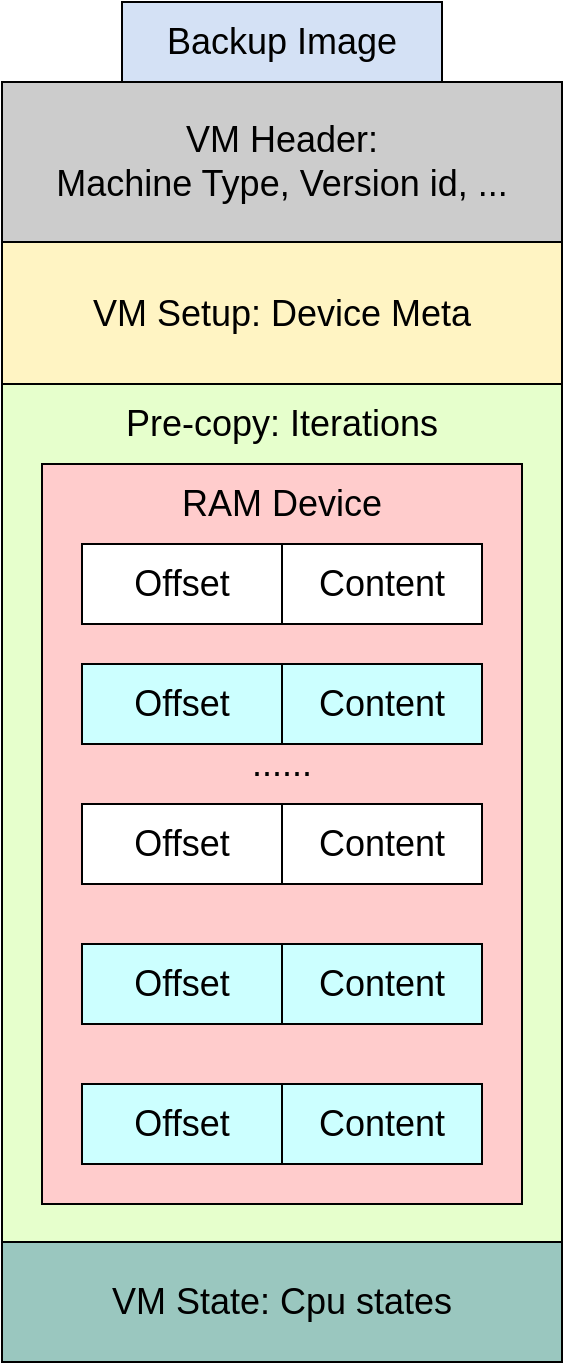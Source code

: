 <mxfile version="21.0.6" type="github">
  <diagram name="第 1 页" id="dUYZRemFPjw9A8tukhti">
    <mxGraphModel dx="2027" dy="1147" grid="1" gridSize="10" guides="1" tooltips="1" connect="1" arrows="1" fold="1" page="1" pageScale="1" pageWidth="827" pageHeight="1169" math="0" shadow="0">
      <root>
        <mxCell id="0" />
        <mxCell id="1" parent="0" />
        <mxCell id="UIXmV_qNZIIoh8UtV4tK-1" value="" style="rounded=0;whiteSpace=wrap;html=1;" vertex="1" parent="1">
          <mxGeometry x="120" y="200" width="280" height="640" as="geometry" />
        </mxCell>
        <mxCell id="UIXmV_qNZIIoh8UtV4tK-2" value="&lt;font style=&quot;font-size: 18px;&quot;&gt;VM Header:&lt;br&gt;Machine Type, Version id, ...&lt;/font&gt;" style="rounded=0;whiteSpace=wrap;html=1;fillColor=#CCCCCC;" vertex="1" parent="1">
          <mxGeometry x="120" y="200" width="280" height="80" as="geometry" />
        </mxCell>
        <mxCell id="UIXmV_qNZIIoh8UtV4tK-3" value="&lt;font style=&quot;font-size: 18px;&quot;&gt;VM Setup: Device Meta&lt;br&gt;&lt;/font&gt;" style="rounded=0;whiteSpace=wrap;html=1;fillColor=#FFF4C3;" vertex="1" parent="1">
          <mxGeometry x="120" y="280" width="280" height="71" as="geometry" />
        </mxCell>
        <mxCell id="UIXmV_qNZIIoh8UtV4tK-4" value="" style="rounded=0;whiteSpace=wrap;html=1;fillColor=#E6FFCC;" vertex="1" parent="1">
          <mxGeometry x="120" y="351" width="280" height="430" as="geometry" />
        </mxCell>
        <mxCell id="UIXmV_qNZIIoh8UtV4tK-5" value="&lt;font style=&quot;font-size: 18px;&quot;&gt;Pre-copy: Iterations&lt;/font&gt;" style="text;html=1;strokeColor=none;fillColor=none;align=center;verticalAlign=middle;whiteSpace=wrap;rounded=0;" vertex="1" parent="1">
          <mxGeometry x="120" y="351" width="280" height="40" as="geometry" />
        </mxCell>
        <mxCell id="UIXmV_qNZIIoh8UtV4tK-6" value="" style="rounded=0;whiteSpace=wrap;html=1;fillColor=#FFCCCC;" vertex="1" parent="1">
          <mxGeometry x="140" y="391" width="240" height="370" as="geometry" />
        </mxCell>
        <mxCell id="UIXmV_qNZIIoh8UtV4tK-7" value="&lt;font style=&quot;font-size: 18px;&quot;&gt;Offset&lt;/font&gt;" style="rounded=0;whiteSpace=wrap;html=1;" vertex="1" parent="1">
          <mxGeometry x="160" y="431" width="100" height="40" as="geometry" />
        </mxCell>
        <mxCell id="UIXmV_qNZIIoh8UtV4tK-8" value="&lt;font style=&quot;font-size: 18px;&quot;&gt;Content&lt;/font&gt;" style="rounded=0;whiteSpace=wrap;html=1;" vertex="1" parent="1">
          <mxGeometry x="260" y="431" width="100" height="40" as="geometry" />
        </mxCell>
        <mxCell id="UIXmV_qNZIIoh8UtV4tK-9" value="&lt;font style=&quot;font-size: 18px;&quot;&gt;RAM Device&lt;/font&gt;" style="text;html=1;strokeColor=none;fillColor=none;align=center;verticalAlign=middle;whiteSpace=wrap;rounded=0;" vertex="1" parent="1">
          <mxGeometry x="140" y="391" width="240" height="40" as="geometry" />
        </mxCell>
        <mxCell id="UIXmV_qNZIIoh8UtV4tK-10" value="&lt;font style=&quot;font-size: 18px;&quot;&gt;Offset&lt;/font&gt;" style="rounded=0;whiteSpace=wrap;html=1;fillColor=#CCFFFF;" vertex="1" parent="1">
          <mxGeometry x="160" y="491" width="100" height="40" as="geometry" />
        </mxCell>
        <mxCell id="UIXmV_qNZIIoh8UtV4tK-11" value="&lt;font style=&quot;font-size: 18px;&quot;&gt;Content&lt;/font&gt;" style="rounded=0;whiteSpace=wrap;html=1;fillColor=#CCFFFF;" vertex="1" parent="1">
          <mxGeometry x="260" y="491" width="100" height="40" as="geometry" />
        </mxCell>
        <mxCell id="UIXmV_qNZIIoh8UtV4tK-12" value="&lt;font style=&quot;font-size: 18px;&quot;&gt;......&lt;/font&gt;" style="text;html=1;strokeColor=none;fillColor=none;align=center;verticalAlign=middle;whiteSpace=wrap;rounded=0;" vertex="1" parent="1">
          <mxGeometry x="230" y="531" width="60" height="20" as="geometry" />
        </mxCell>
        <mxCell id="UIXmV_qNZIIoh8UtV4tK-13" value="&lt;font style=&quot;font-size: 18px;&quot;&gt;Offset&lt;/font&gt;" style="rounded=0;whiteSpace=wrap;html=1;fillColor=#CCFFFF;" vertex="1" parent="1">
          <mxGeometry x="160" y="701" width="100" height="40" as="geometry" />
        </mxCell>
        <mxCell id="UIXmV_qNZIIoh8UtV4tK-14" value="&lt;font style=&quot;font-size: 18px;&quot;&gt;Content&lt;/font&gt;" style="rounded=0;whiteSpace=wrap;html=1;fillColor=#CCFFFF;" vertex="1" parent="1">
          <mxGeometry x="260" y="701" width="100" height="40" as="geometry" />
        </mxCell>
        <mxCell id="UIXmV_qNZIIoh8UtV4tK-15" value="&lt;font style=&quot;font-size: 18px;&quot;&gt;VM State: Cpu states&lt;/font&gt;" style="rounded=0;whiteSpace=wrap;html=1;fillColor=#9AC7BF;" vertex="1" parent="1">
          <mxGeometry x="120" y="780" width="280" height="60" as="geometry" />
        </mxCell>
        <mxCell id="UIXmV_qNZIIoh8UtV4tK-19" value="Backup Image" style="text;html=1;strokeColor=default;fillColor=#D4E1F5;align=center;verticalAlign=middle;whiteSpace=wrap;rounded=0;fontSize=18;" vertex="1" parent="1">
          <mxGeometry x="180" y="160" width="160" height="40" as="geometry" />
        </mxCell>
        <mxCell id="UIXmV_qNZIIoh8UtV4tK-20" value="&lt;font style=&quot;font-size: 18px;&quot;&gt;Offset&lt;/font&gt;" style="rounded=0;whiteSpace=wrap;html=1;" vertex="1" parent="1">
          <mxGeometry x="160" y="561" width="100" height="40" as="geometry" />
        </mxCell>
        <mxCell id="UIXmV_qNZIIoh8UtV4tK-21" value="&lt;font style=&quot;font-size: 18px;&quot;&gt;Content&lt;/font&gt;" style="rounded=0;whiteSpace=wrap;html=1;" vertex="1" parent="1">
          <mxGeometry x="260" y="561" width="100" height="40" as="geometry" />
        </mxCell>
        <mxCell id="UIXmV_qNZIIoh8UtV4tK-22" value="&lt;font style=&quot;font-size: 18px;&quot;&gt;Offset&lt;/font&gt;" style="rounded=0;whiteSpace=wrap;html=1;fillColor=#CCFFFF;" vertex="1" parent="1">
          <mxGeometry x="160" y="631" width="100" height="40" as="geometry" />
        </mxCell>
        <mxCell id="UIXmV_qNZIIoh8UtV4tK-23" value="&lt;font style=&quot;font-size: 18px;&quot;&gt;Content&lt;/font&gt;" style="rounded=0;whiteSpace=wrap;html=1;fillColor=#CCFFFF;" vertex="1" parent="1">
          <mxGeometry x="260" y="631" width="100" height="40" as="geometry" />
        </mxCell>
      </root>
    </mxGraphModel>
  </diagram>
</mxfile>
